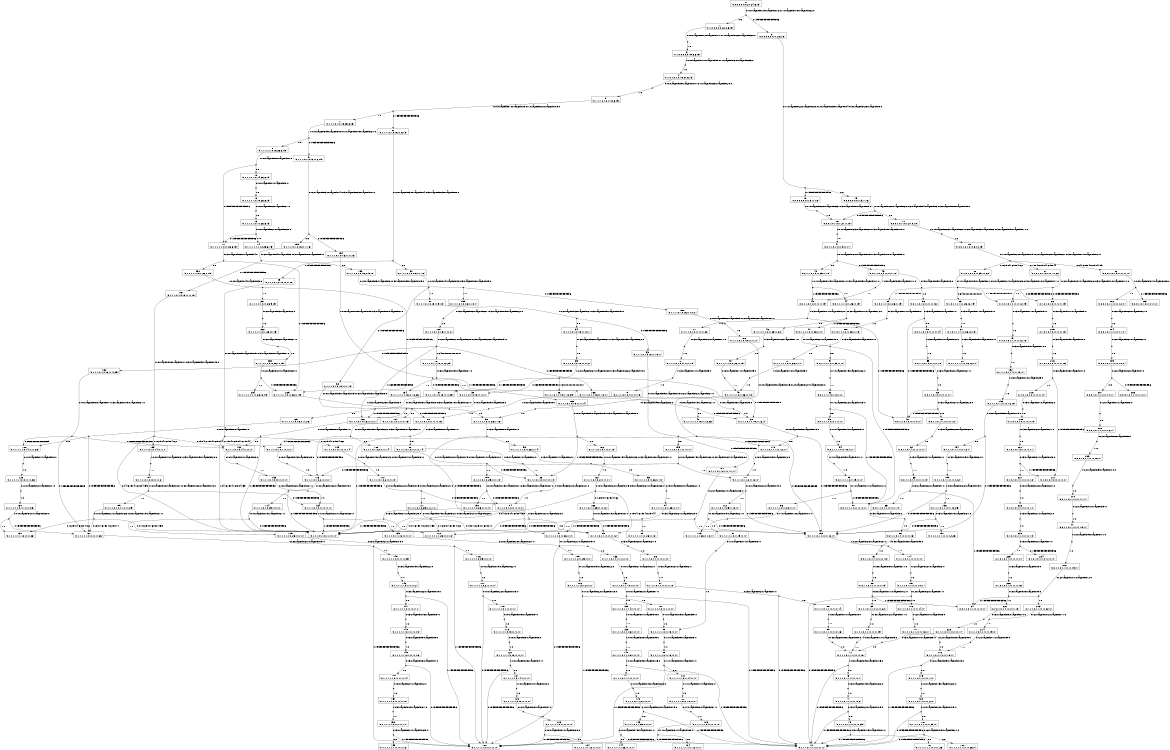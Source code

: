 digraph MDP {
size="8,5"
node [shape=box];
0 -> n0_0 [ arrowhead=none,label="0:r0_WayPoint13_WayPoint12.0r1_WayPoint18_WayPoint22.0" ];
n0_0 [ shape=point,width=0.1,height=0.1,label="" ];
n0_0 -> 1 [ label="0.8" ];
n0_0 -> 2 [ label="0.19999999999999996" ];
1 -> n1_0 [ arrowhead=none,label="0:r0_WayPoint12_WayPoint11.0r1_WayPoint22_WayPoint20.0" ];
n1_0 [ shape=point,width=0.1,height=0.1,label="" ];
n1_0 -> 3 [ label="1.0" ];
2 -> n2_0 [ arrowhead=none,label="0:r1_WayPoint22_WayPoint20.0r2_WayPoint30_WayPoint4.0r3_WayPoint25_WayPoint8.0" ];
n2_0 [ shape=point,width=0.1,height=0.1,label="" ];
n2_0 -> 16 [ label="0.19999999999999996" ];
n2_0 -> 15 [ label="0.8" ];
3 -> n3_0 [ arrowhead=none,label="0:r0_WayPoint11_WayPoint9.0r1_WayPoint20_WayPoint23.0" ];
n3_0 [ shape=point,width=0.1,height=0.1,label="" ];
n3_0 -> 4 [ label="1.0" ];
4 -> n4_0 [ arrowhead=none,label="0:r0_WayPoint9_WayPoint10.0r1_WayPoint23_WayPoint20.0" ];
n4_0 [ shape=point,width=0.1,height=0.1,label="" ];
n4_0 -> 5 [ label="1.0" ];
5 -> n5_0 [ arrowhead=none,label="0:r0_WayPoint10_WayPoint9.0r1_WayPoint20_WayPoint19.0" ];
n5_0 [ shape=point,width=0.1,height=0.1,label="" ];
n5_0 -> 6 [ label="0.19999999999999996" ];
n5_0 -> 7 [ label="0.8" ];
6 -> n6_0 [ arrowhead=none,label="0:r2_WayPoint30_WayPoint4.0r3_WayPoint25_WayPoint8.0" ];
n6_0 [ shape=point,width=0.1,height=0.1,label="" ];
n6_0 -> 29 [ label="0.19999999999999996" ];
n6_0 -> 30 [ label="0.8" ];
7 -> n7_0 [ arrowhead=none,label="0:r0_WayPoint9_WayPoint8.0r1_WayPoint19_WayPoint21.0" ];
n7_0 [ shape=point,width=0.1,height=0.1,label="" ];
n7_0 -> 8 [ label="0.8" ];
n7_0 -> 9 [ label="0.19999999999999996" ];
8 -> n8_0 [ arrowhead=none,label="0:r0_WayPoint8_WayPoint7.0" ];
n8_0 [ shape=point,width=0.1,height=0.1,label="" ];
n8_0 -> 10 [ label="0.8" ];
n8_0 -> 11 [ label="0.19999999999999996" ];
9 -> n9_0 [ arrowhead=none,label="0:r2_WayPoint30_WayPoint4.0r3_WayPoint25_WayPoint8.0" ];
n9_0 [ shape=point,width=0.1,height=0.1,label="" ];
n9_0 -> 154 [ label="0.19999999999999996" ];
n9_0 -> 155 [ label="0.8" ];
10 -> n10_0 [ arrowhead=none,label="0:r0_WayPoint7_WayPoint2.0" ];
n10_0 [ shape=point,width=0.1,height=0.1,label="" ];
n10_0 -> 12 [ label="1.0" ];
11 -> n11_0 [ arrowhead=none,label="0:r2_WayPoint30_WayPoint4.0" ];
n11_0 [ shape=point,width=0.1,height=0.1,label="" ];
n11_0 -> 229 [ label="0.19999999999999996" ];
n11_0 -> 230 [ label="0.8" ];
12 -> n12_0 [ arrowhead=none,label="0:r0_WayPoint2_WayPoint27.0" ];
n12_0 [ shape=point,width=0.1,height=0.1,label="" ];
n12_0 -> 13 [ label="1.0" ];
13 -> n13_0 [ arrowhead=none,label="0:r0_WayPoint27_WayPoint28.0" ];
n13_0 [ shape=point,width=0.1,height=0.1,label="" ];
n13_0 -> 11 [ label="0.19999999999999996" ];
n13_0 -> 14 [ label="0.8" ];
15 -> n15_0 [ arrowhead=none,label="0:r1_WayPoint20_WayPoint23.0r2_WayPoint4_WayPoint3.0r3_WayPoint8_WayPoint9.0" ];
n15_0 [ shape=point,width=0.1,height=0.1,label="" ];
n15_0 -> 17 [ label="0.8" ];
n15_0 -> 18 [ label="0.19999999999999996" ];
16 -> n16_0 [ arrowhead=none,label="0:r1_WayPoint20_WayPoint23.0r3_WayPoint8_WayPoint9.0" ];
n16_0 [ shape=point,width=0.1,height=0.1,label="" ];
n16_0 -> 18 [ label="1.0" ];
17 -> n17_0 [ arrowhead=none,label="0:r1_WayPoint23_WayPoint20.0r2_WayPoint3_WayPoint2.0r3_WayPoint9_WayPoint11.0" ];
n17_0 [ shape=point,width=0.1,height=0.1,label="" ];
n17_0 -> 19 [ label="1.0" ];
18 -> n18_0 [ arrowhead=none,label="0:r1_WayPoint23_WayPoint20.0r3_WayPoint9_WayPoint10.0" ];
n18_0 [ shape=point,width=0.1,height=0.1,label="" ];
n18_0 -> 41 [ label="1.0" ];
19 -> n19_0 [ arrowhead=none,label="0:r1_WayPoint20_WayPoint19.0r2_WayPoint2_WayPoint27.0r3_WayPoint11_WayPoint12.0" ];
n19_0 [ shape=point,width=0.1,height=0.1,label="" ];
n19_0 -> 20 [ label="0.761904761904762" ];
n19_0 -> 21 [ label="0.19047619047619044" ];
n19_0 -> 22 [ label="0.04761904761904759" ];
20 -> n20_0 [ arrowhead=none,label="0:r1_WayPoint19_WayPoint21.0r2_WayPoint27_WayPoint28.0r3_WayPoint12_WayPoint11.0" ];
n20_0 [ shape=point,width=0.1,height=0.1,label="" ];
n20_0 -> 23 [ label="0.6400000000000001" ];
n20_0 -> 24 [ label="0.15999999999999998" ];
n20_0 -> 25 [ label="0.15999999999999998" ];
n20_0 -> 26 [ label="0.03999999999999998" ];
21 -> n21_0 [ arrowhead=none,label="0:r2_WayPoint27_WayPoint28.0r3_WayPoint12_WayPoint11.0" ];
n21_0 [ shape=point,width=0.1,height=0.1,label="" ];
n21_0 -> 24 [ label="0.8" ];
n21_0 -> 26 [ label="0.19999999999999996" ];
22 -> n22_0 [ arrowhead=none,label="0:r2_WayPoint27_WayPoint28.0" ];
n22_0 [ shape=point,width=0.1,height=0.1,label="" ];
n22_0 -> 202 [ label="0.8" ];
n22_0 -> 203 [ label="0.19999999999999996" ];
23 -> n23_0 [ arrowhead=none,label="0:r3_WayPoint11_WayPoint9.0" ];
n23_0 [ shape=point,width=0.1,height=0.1,label="" ];
n23_0 -> 27 [ label="1.0" ];
24 -> n24_0 [ arrowhead=none,label="0:r3_WayPoint11_WayPoint9.0" ];
n24_0 [ shape=point,width=0.1,height=0.1,label="" ];
n24_0 -> 191 [ label="1.0" ];
25 -> n25_0 [ arrowhead=none,label="0:r3_WayPoint11_WayPoint9.0" ];
n25_0 [ shape=point,width=0.1,height=0.1,label="" ];
n25_0 -> 200 [ label="1.0" ];
26 -> n26_0 [ arrowhead=none,label="0:r3_WayPoint11_WayPoint9.0" ];
n26_0 [ shape=point,width=0.1,height=0.1,label="" ];
n26_0 -> 215 [ label="1.0" ];
27 -> n27_0 [ arrowhead=none,label="0:r3_WayPoint9_WayPoint10.0" ];
n27_0 [ shape=point,width=0.1,height=0.1,label="" ];
n27_0 -> 28 [ label="1.0" ];
29 -> n29_0 [ arrowhead=none,label="0:r0_WayPoint9_WayPoint15.0r3_WayPoint8_WayPoint7.0" ];
n29_0 [ shape=point,width=0.1,height=0.1,label="" ];
n29_0 -> 81 [ label="0.04761904761904759" ];
n29_0 -> 108 [ label="0.19047619047619044" ];
n29_0 -> 109 [ label="0.761904761904762" ];
30 -> n30_0 [ arrowhead=none,label="0:r2_WayPoint4_WayPoint3.0r3_WayPoint8_WayPoint9.0" ];
n30_0 [ shape=point,width=0.1,height=0.1,label="" ];
n30_0 -> 32 [ label="0.19999999999999996" ];
n30_0 -> 31 [ label="0.8" ];
31 -> n31_0 [ arrowhead=none,label="0:r2_WayPoint3_WayPoint2.0r3_WayPoint9_WayPoint15.0" ];
n31_0 [ shape=point,width=0.1,height=0.1,label="" ];
n31_0 -> 33 [ label="0.19999999999999996" ];
n31_0 -> 34 [ label="0.8" ];
32 -> n32_0 [ arrowhead=none,label="0:r0_WayPoint9_WayPoint15.0r3_WayPoint9_WayPoint8.0" ];
n32_0 [ shape=point,width=0.1,height=0.1,label="" ];
n32_0 -> 80 [ label="0.19999999999999996" ];
n32_0 -> 187 [ label="0.8" ];
33 -> n33_0 [ arrowhead=none,label="0:r0_WayPoint9_WayPoint15.0r2_WayPoint2_WayPoint27.0" ];
n33_0 [ shape=point,width=0.1,height=0.1,label="" ];
n33_0 -> 198 [ label="0.19999999999999996" ];
n33_0 -> 199 [ label="0.8" ];
34 -> n34_0 [ arrowhead=none,label="0:r2_WayPoint2_WayPoint27.0r3_WayPoint15_WayPoint22.0" ];
n34_0 [ shape=point,width=0.1,height=0.1,label="" ];
n34_0 -> 35 [ label="1.0" ];
35 -> n35_0 [ arrowhead=none,label="0:r2_WayPoint27_WayPoint28.0r3_WayPoint22_WayPoint19.0" ];
n35_0 [ shape=point,width=0.1,height=0.1,label="" ];
n35_0 -> 36 [ label="0.6400000000000001" ];
n35_0 -> 37 [ label="0.15999999999999998" ];
n35_0 -> 38 [ label="0.15999999999999998" ];
n35_0 -> 39 [ label="0.03999999999999998" ];
36 -> n36_0 [ arrowhead=none,label="0:r3_WayPoint19_WayPoint21.0" ];
n36_0 [ shape=point,width=0.1,height=0.1,label="" ];
n36_0 -> 38 [ label="0.19999999999999996" ];
n36_0 -> 40 [ label="0.8" ];
37 -> n37_0 [ arrowhead=none,label="0:r0_WayPoint9_WayPoint8.0r3_WayPoint19_WayPoint21.0" ];
n37_0 [ shape=point,width=0.1,height=0.1,label="" ];
n37_0 -> 125 [ label="0.8" ];
n37_0 -> 126 [ label="0.19999999999999996" ];
38 -> n38_0 [ arrowhead=none,label="0:r0_WayPoint9_WayPoint15.0" ];
n38_0 [ shape=point,width=0.1,height=0.1,label="" ];
n38_0 -> 169 [ label="0.19999999999999996" ];
n38_0 -> 170 [ label="0.8" ];
39 -> n39_0 [ arrowhead=none,label="0:r0_WayPoint9_WayPoint8.0" ];
n39_0 [ shape=point,width=0.1,height=0.1,label="" ];
n39_0 -> 126 [ label="1.0" ];
41 -> n41_0 [ arrowhead=none,label="0:r1_WayPoint20_WayPoint19.0r3_WayPoint10_WayPoint9.0" ];
n41_0 [ shape=point,width=0.1,height=0.1,label="" ];
n41_0 -> 42 [ label="0.8" ];
n41_0 -> 43 [ label="0.19999999999999996" ];
42 -> n42_0 [ arrowhead=none,label="0:r1_WayPoint19_WayPoint21.0r3_WayPoint9_WayPoint11.0" ];
n42_0 [ shape=point,width=0.1,height=0.1,label="" ];
n42_0 -> 44 [ label="0.8" ];
n42_0 -> 45 [ label="0.19999999999999996" ];
43 -> n43_0 [ arrowhead=none,label="0:r3_WayPoint9_WayPoint8.0" ];
n43_0 [ shape=point,width=0.1,height=0.1,label="" ];
n43_0 -> 56 [ label="1.0" ];
43 -> n43_1 [ arrowhead=none,label="1:r3_WayPoint9_WayPoint11.0" ];
n43_1 [ shape=point,width=0.1,height=0.1,label="" ];
n43_1 -> 45 [ label="1.0" ];
44 -> n44_0 [ arrowhead=none,label="0:r3_WayPoint11_WayPoint12.0" ];
n44_0 [ shape=point,width=0.1,height=0.1,label="" ];
n44_0 -> 46 [ label="0.8" ];
n44_0 -> 47 [ label="0.19999999999999996" ];
45 -> n45_0 [ arrowhead=none,label="0:r3_WayPoint11_WayPoint12.0" ];
n45_0 [ shape=point,width=0.1,height=0.1,label="" ];
n45_0 -> 57 [ label="0.19999999999999996" ];
n45_0 -> 77 [ label="0.8" ];
46 -> n46_0 [ arrowhead=none,label="0:r3_WayPoint12_WayPoint11.0" ];
n46_0 [ shape=point,width=0.1,height=0.1,label="" ];
n46_0 -> 48 [ label="1.0" ];
47 -> n47_0 [ arrowhead=none,label="0:r1_WayPoint21_WayPoint19.0" ];
n47_0 [ shape=point,width=0.1,height=0.1,label="" ];
n47_0 -> 90 [ label="0.19999999999999996" ];
n47_0 -> 91 [ label="0.8" ];
48 -> n48_0 [ arrowhead=none,label="0:r3_WayPoint11_WayPoint9.0" ];
n48_0 [ shape=point,width=0.1,height=0.1,label="" ];
n48_0 -> 49 [ label="1.0" ];
49 -> n49_0 [ arrowhead=none,label="0:r3_WayPoint9_WayPoint8.0" ];
n49_0 [ shape=point,width=0.1,height=0.1,label="" ];
n49_0 -> 50 [ label="1.0" ];
50 -> n50_0 [ arrowhead=none,label="0:r3_WayPoint8_WayPoint7.0" ];
n50_0 [ shape=point,width=0.1,height=0.1,label="" ];
n50_0 -> 51 [ label="0.19999999999999996" ];
n50_0 -> 52 [ label="0.8" ];
51 -> n51_0 [ arrowhead=none,label="0:r1_WayPoint21_WayPoint19.0" ];
n51_0 [ shape=point,width=0.1,height=0.1,label="" ];
n51_0 -> 100 [ label="0.19999999999999996" ];
n51_0 -> 105 [ label="0.8" ];
52 -> n52_0 [ arrowhead=none,label="0:r3_WayPoint7_WayPoint2.0" ];
n52_0 [ shape=point,width=0.1,height=0.1,label="" ];
n52_0 -> 53 [ label="1.0" ];
53 -> n53_0 [ arrowhead=none,label="0:r3_WayPoint2_WayPoint27.0" ];
n53_0 [ shape=point,width=0.1,height=0.1,label="" ];
n53_0 -> 54 [ label="1.0" ];
54 -> n54_0 [ arrowhead=none,label="0:r3_WayPoint27_WayPoint28.0" ];
n54_0 [ shape=point,width=0.1,height=0.1,label="" ];
n54_0 -> 51 [ label="0.19999999999999996" ];
n54_0 -> 55 [ label="0.8" ];
56 -> n56_0 [ arrowhead=none,label="0:r3_WayPoint8_WayPoint7.0" ];
n56_0 [ shape=point,width=0.1,height=0.1,label="" ];
n56_0 -> 57 [ label="0.19999999999999996" ];
n56_0 -> 58 [ label="0.8" ];
58 -> n58_0 [ arrowhead=none,label="0:r3_WayPoint7_WayPoint2.0" ];
n58_0 [ shape=point,width=0.1,height=0.1,label="" ];
n58_0 -> 59 [ label="1.0" ];
59 -> n59_0 [ arrowhead=none,label="0:r3_WayPoint2_WayPoint27.0" ];
n59_0 [ shape=point,width=0.1,height=0.1,label="" ];
n59_0 -> 60 [ label="1.0" ];
60 -> n60_0 [ arrowhead=none,label="0:r3_WayPoint27_WayPoint28.0" ];
n60_0 [ shape=point,width=0.1,height=0.1,label="" ];
n60_0 -> 57 [ label="0.19999999999999996" ];
n60_0 -> 61 [ label="0.8" ];
61 -> n61_0 [ arrowhead=none,label="0:r3_WayPoint28_WayPoint27.0" ];
n61_0 [ shape=point,width=0.1,height=0.1,label="" ];
n61_0 -> 62 [ label="1.0" ];
62 -> n62_0 [ arrowhead=none,label="0:r3_WayPoint27_WayPoint2.0" ];
n62_0 [ shape=point,width=0.1,height=0.1,label="" ];
n62_0 -> 63 [ label="1.0" ];
63 -> n63_0 [ arrowhead=none,label="0:r3_WayPoint2_WayPoint7.0" ];
n63_0 [ shape=point,width=0.1,height=0.1,label="" ];
n63_0 -> 64 [ label="0.19999999999999996" ];
n63_0 -> 65 [ label="0.8" ];
65 -> n65_0 [ arrowhead=none,label="0:r3_WayPoint7_WayPoint8.0" ];
n65_0 [ shape=point,width=0.1,height=0.1,label="" ];
n65_0 -> 66 [ label="1.0" ];
66 -> n66_0 [ arrowhead=none,label="0:r3_WayPoint8_WayPoint9.0" ];
n66_0 [ shape=point,width=0.1,height=0.1,label="" ];
n66_0 -> 67 [ label="1.0" ];
67 -> n67_0 [ arrowhead=none,label="0:r3_WayPoint9_WayPoint11.0" ];
n67_0 [ shape=point,width=0.1,height=0.1,label="" ];
n67_0 -> 68 [ label="1.0" ];
68 -> n68_0 [ arrowhead=none,label="0:r3_WayPoint11_WayPoint12.0" ];
n68_0 [ shape=point,width=0.1,height=0.1,label="" ];
n68_0 -> 64 [ label="0.19999999999999996" ];
n68_0 -> 69 [ label="0.8" ];
69 -> n69_0 [ arrowhead=none,label="0:r3_WayPoint12_WayPoint11.0" ];
n69_0 [ shape=point,width=0.1,height=0.1,label="" ];
n69_0 -> 70 [ label="1.0" ];
70 -> n70_0 [ arrowhead=none,label="0:r3_WayPoint11_WayPoint9.0" ];
n70_0 [ shape=point,width=0.1,height=0.1,label="" ];
n70_0 -> 71 [ label="1.0" ];
71 -> n71_0 [ arrowhead=none,label="0:r3_WayPoint9_WayPoint15.0" ];
n71_0 [ shape=point,width=0.1,height=0.1,label="" ];
n71_0 -> 72 [ label="0.19999999999999996" ];
n71_0 -> 73 [ label="0.8" ];
73 -> n73_0 [ arrowhead=none,label="0:r3_WayPoint15_WayPoint22.0" ];
n73_0 [ shape=point,width=0.1,height=0.1,label="" ];
n73_0 -> 74 [ label="1.0" ];
74 -> n74_0 [ arrowhead=none,label="0:r3_WayPoint22_WayPoint19.0" ];
n74_0 [ shape=point,width=0.1,height=0.1,label="" ];
n74_0 -> 72 [ label="0.19999999999999996" ];
n74_0 -> 75 [ label="0.8" ];
75 -> n75_0 [ arrowhead=none,label="0:r3_WayPoint19_WayPoint21.0" ];
n75_0 [ shape=point,width=0.1,height=0.1,label="" ];
n75_0 -> 72 [ label="0.19999999999999996" ];
n75_0 -> 76 [ label="0.8" ];
77 -> n77_0 [ arrowhead=none,label="0:r3_WayPoint12_WayPoint11.0" ];
n77_0 [ shape=point,width=0.1,height=0.1,label="" ];
n77_0 -> 78 [ label="1.0" ];
78 -> n78_0 [ arrowhead=none,label="0:r3_WayPoint11_WayPoint9.0" ];
n78_0 [ shape=point,width=0.1,height=0.1,label="" ];
n78_0 -> 79 [ label="1.0" ];
79 -> n79_0 [ arrowhead=none,label="0:r3_WayPoint9_WayPoint8.0" ];
n79_0 [ shape=point,width=0.1,height=0.1,label="" ];
n79_0 -> 80 [ label="1.0" ];
80 -> n80_0 [ arrowhead=none,label="0:r3_WayPoint8_WayPoint7.0" ];
n80_0 [ shape=point,width=0.1,height=0.1,label="" ];
n80_0 -> 81 [ label="0.19999999999999996" ];
n80_0 -> 82 [ label="0.8" ];
82 -> n82_0 [ arrowhead=none,label="0:r3_WayPoint7_WayPoint2.0" ];
n82_0 [ shape=point,width=0.1,height=0.1,label="" ];
n82_0 -> 83 [ label="1.0" ];
83 -> n83_0 [ arrowhead=none,label="0:r3_WayPoint2_WayPoint27.0" ];
n83_0 [ shape=point,width=0.1,height=0.1,label="" ];
n83_0 -> 84 [ label="1.0" ];
84 -> n84_0 [ arrowhead=none,label="0:r3_WayPoint27_WayPoint28.0" ];
n84_0 [ shape=point,width=0.1,height=0.1,label="" ];
n84_0 -> 81 [ label="0.19999999999999996" ];
n84_0 -> 85 [ label="0.8" ];
85 -> n85_0 [ arrowhead=none,label="0:r3_WayPoint28_WayPoint27.0" ];
n85_0 [ shape=point,width=0.1,height=0.1,label="" ];
n85_0 -> 86 [ label="1.0" ];
86 -> n86_0 [ arrowhead=none,label="0:r3_WayPoint27_WayPoint2.0" ];
n86_0 [ shape=point,width=0.1,height=0.1,label="" ];
n86_0 -> 87 [ label="1.0" ];
87 -> n87_0 [ arrowhead=none,label="0:r3_WayPoint2_WayPoint7.0" ];
n87_0 [ shape=point,width=0.1,height=0.1,label="" ];
n87_0 -> 72 [ label="0.19999999999999996" ];
n87_0 -> 88 [ label="0.8" ];
88 -> n88_0 [ arrowhead=none,label="0:r3_WayPoint7_WayPoint8.0" ];
n88_0 [ shape=point,width=0.1,height=0.1,label="" ];
n88_0 -> 89 [ label="1.0" ];
89 -> n89_0 [ arrowhead=none,label="0:r3_WayPoint8_WayPoint9.0" ];
n89_0 [ shape=point,width=0.1,height=0.1,label="" ];
n89_0 -> 71 [ label="1.0" ];
91 -> n91_0 [ arrowhead=none,label="0:r1_WayPoint19_WayPoint22.0" ];
n91_0 [ shape=point,width=0.1,height=0.1,label="" ];
n91_0 -> 92 [ label="1.0" ];
92 -> n92_0 [ arrowhead=none,label="0:r1_WayPoint22_WayPoint15.0" ];
n92_0 [ shape=point,width=0.1,height=0.1,label="" ];
n92_0 -> 90 [ label="0.19999999999999996" ];
n92_0 -> 93 [ label="0.8" ];
93 -> n93_0 [ arrowhead=none,label="0:r1_WayPoint15_WayPoint9.0" ];
n93_0 [ shape=point,width=0.1,height=0.1,label="" ];
n93_0 -> 94 [ label="1.0" ];
94 -> n94_0 [ arrowhead=none,label="0:r1_WayPoint9_WayPoint11.0" ];
n94_0 [ shape=point,width=0.1,height=0.1,label="" ];
n94_0 -> 95 [ label="1.0" ];
95 -> n95_0 [ arrowhead=none,label="0:r1_WayPoint11_WayPoint12.0" ];
n95_0 [ shape=point,width=0.1,height=0.1,label="" ];
n95_0 -> 96 [ label="0.8" ];
n95_0 -> 90 [ label="0.19999999999999996" ];
96 -> n96_0 [ arrowhead=none,label="0:r1_WayPoint12_WayPoint11.0" ];
n96_0 [ shape=point,width=0.1,height=0.1,label="" ];
n96_0 -> 97 [ label="1.0" ];
97 -> n97_0 [ arrowhead=none,label="0:r1_WayPoint11_WayPoint9.0" ];
n97_0 [ shape=point,width=0.1,height=0.1,label="" ];
n97_0 -> 98 [ label="1.0" ];
98 -> n98_0 [ arrowhead=none,label="0:r1_WayPoint9_WayPoint8.0" ];
n98_0 [ shape=point,width=0.1,height=0.1,label="" ];
n98_0 -> 99 [ label="1.0" ];
99 -> n99_0 [ arrowhead=none,label="0:r1_WayPoint8_WayPoint7.0" ];
n99_0 [ shape=point,width=0.1,height=0.1,label="" ];
n99_0 -> 100 [ label="0.19999999999999996" ];
n99_0 -> 101 [ label="0.8" ];
101 -> n101_0 [ arrowhead=none,label="0:r1_WayPoint7_WayPoint2.0" ];
n101_0 [ shape=point,width=0.1,height=0.1,label="" ];
n101_0 -> 102 [ label="1.0" ];
102 -> n102_0 [ arrowhead=none,label="0:r1_WayPoint2_WayPoint27.0" ];
n102_0 [ shape=point,width=0.1,height=0.1,label="" ];
n102_0 -> 103 [ label="1.0" ];
103 -> n103_0 [ arrowhead=none,label="0:r1_WayPoint27_WayPoint28.0" ];
n103_0 [ shape=point,width=0.1,height=0.1,label="" ];
n103_0 -> 100 [ label="0.19999999999999996" ];
n103_0 -> 104 [ label="0.8" ];
105 -> n105_0 [ arrowhead=none,label="0:r1_WayPoint19_WayPoint22.0" ];
n105_0 [ shape=point,width=0.1,height=0.1,label="" ];
n105_0 -> 106 [ label="1.0" ];
106 -> n106_0 [ arrowhead=none,label="0:r1_WayPoint22_WayPoint15.0" ];
n106_0 [ shape=point,width=0.1,height=0.1,label="" ];
n106_0 -> 100 [ label="0.19999999999999996" ];
n106_0 -> 107 [ label="0.8" ];
107 -> n107_0 [ arrowhead=none,label="0:r1_WayPoint15_WayPoint9.0" ];
n107_0 [ shape=point,width=0.1,height=0.1,label="" ];
n107_0 -> 98 [ label="1.0" ];
108 -> n108_0 [ arrowhead=none,label="0:r0_WayPoint15_WayPoint22.0" ];
n108_0 [ shape=point,width=0.1,height=0.1,label="" ];
n108_0 -> 113 [ label="1.0" ];
109 -> n109_0 [ arrowhead=none,label="0:r0_WayPoint15_WayPoint22.0r3_WayPoint7_WayPoint2.0" ];
n109_0 [ shape=point,width=0.1,height=0.1,label="" ];
n109_0 -> 110 [ label="1.0" ];
110 -> n110_0 [ arrowhead=none,label="0:r0_WayPoint22_WayPoint19.0r3_WayPoint2_WayPoint27.0" ];
n110_0 [ shape=point,width=0.1,height=0.1,label="" ];
n110_0 -> 84 [ label="0.19999999999999996" ];
n110_0 -> 111 [ label="0.8" ];
111 -> n111_0 [ arrowhead=none,label="0:r0_WayPoint19_WayPoint21.0r3_WayPoint27_WayPoint28.0" ];
n111_0 [ shape=point,width=0.1,height=0.1,label="" ];
n111_0 -> 112 [ label="0.761904761904762" ];
n111_0 -> 81 [ label="0.04761904761904759" ];
n111_0 -> 85 [ label="0.19047619047619044" ];
113 -> n113_0 [ arrowhead=none,label="0:r0_WayPoint22_WayPoint19.0" ];
n113_0 [ shape=point,width=0.1,height=0.1,label="" ];
n113_0 -> 81 [ label="0.19999999999999996" ];
n113_0 -> 114 [ label="0.8" ];
114 -> n114_0 [ arrowhead=none,label="0:r0_WayPoint19_WayPoint21.0" ];
n114_0 [ shape=point,width=0.1,height=0.1,label="" ];
n114_0 -> 81 [ label="0.19999999999999996" ];
n114_0 -> 115 [ label="0.8" ];
115 -> n115_0 [ arrowhead=none,label="0:r0_WayPoint21_WayPoint19.0" ];
n115_0 [ shape=point,width=0.1,height=0.1,label="" ];
n115_0 -> 100 [ label="0.19999999999999996" ];
n115_0 -> 116 [ label="0.8" ];
116 -> n116_0 [ arrowhead=none,label="0:r0_WayPoint19_WayPoint22.0" ];
n116_0 [ shape=point,width=0.1,height=0.1,label="" ];
n116_0 -> 117 [ label="1.0" ];
117 -> n117_0 [ arrowhead=none,label="0:r0_WayPoint22_WayPoint15.0" ];
n117_0 [ shape=point,width=0.1,height=0.1,label="" ];
n117_0 -> 100 [ label="0.19999999999999996" ];
n117_0 -> 118 [ label="0.8" ];
118 -> n118_0 [ arrowhead=none,label="0:r0_WayPoint15_WayPoint9.0" ];
n118_0 [ shape=point,width=0.1,height=0.1,label="" ];
n118_0 -> 119 [ label="1.0" ];
119 -> n119_0 [ arrowhead=none,label="0:r0_WayPoint9_WayPoint8.0" ];
n119_0 [ shape=point,width=0.1,height=0.1,label="" ];
n119_0 -> 120 [ label="1.0" ];
120 -> n120_0 [ arrowhead=none,label="0:r0_WayPoint8_WayPoint7.0" ];
n120_0 [ shape=point,width=0.1,height=0.1,label="" ];
n120_0 -> 100 [ label="0.19999999999999996" ];
n120_0 -> 121 [ label="0.8" ];
121 -> n121_0 [ arrowhead=none,label="0:r0_WayPoint7_WayPoint2.0" ];
n121_0 [ shape=point,width=0.1,height=0.1,label="" ];
n121_0 -> 122 [ label="1.0" ];
122 -> n122_0 [ arrowhead=none,label="0:r0_WayPoint2_WayPoint27.0" ];
n122_0 [ shape=point,width=0.1,height=0.1,label="" ];
n122_0 -> 123 [ label="1.0" ];
123 -> n123_0 [ arrowhead=none,label="0:r0_WayPoint27_WayPoint28.0" ];
n123_0 [ shape=point,width=0.1,height=0.1,label="" ];
n123_0 -> 100 [ label="0.19999999999999996" ];
n123_0 -> 124 [ label="0.8" ];
125 -> n125_0 [ arrowhead=none,label="0:r0_WayPoint8_WayPoint7.0" ];
n125_0 [ shape=point,width=0.1,height=0.1,label="" ];
n125_0 -> 128 [ label="0.8" ];
n125_0 -> 127 [ label="0.19999999999999996" ];
126 -> n126_0 [ arrowhead=none,label="0:r0_WayPoint8_WayPoint7.0" ];
n126_0 [ shape=point,width=0.1,height=0.1,label="" ];
n126_0 -> 81 [ label="0.19999999999999996" ];
n126_0 -> 132 [ label="0.8" ];
127 -> n127_0 [ arrowhead=none,label="0:r3_WayPoint21_WayPoint19.0" ];
n127_0 [ shape=point,width=0.1,height=0.1,label="" ];
n127_0 -> 145 [ label="0.8" ];
n127_0 -> 100 [ label="0.19999999999999996" ];
128 -> n128_0 [ arrowhead=none,label="0:r0_WayPoint7_WayPoint2.0" ];
n128_0 [ shape=point,width=0.1,height=0.1,label="" ];
n128_0 -> 129 [ label="1.0" ];
129 -> n129_0 [ arrowhead=none,label="0:r0_WayPoint2_WayPoint27.0" ];
n129_0 [ shape=point,width=0.1,height=0.1,label="" ];
n129_0 -> 130 [ label="1.0" ];
130 -> n130_0 [ arrowhead=none,label="0:r0_WayPoint27_WayPoint28.0" ];
n130_0 [ shape=point,width=0.1,height=0.1,label="" ];
n130_0 -> 131 [ label="0.8" ];
n130_0 -> 127 [ label="0.19999999999999996" ];
132 -> n132_0 [ arrowhead=none,label="0:r0_WayPoint7_WayPoint2.0" ];
n132_0 [ shape=point,width=0.1,height=0.1,label="" ];
n132_0 -> 133 [ label="1.0" ];
133 -> n133_0 [ arrowhead=none,label="0:r0_WayPoint2_WayPoint27.0" ];
n133_0 [ shape=point,width=0.1,height=0.1,label="" ];
n133_0 -> 134 [ label="1.0" ];
134 -> n134_0 [ arrowhead=none,label="0:r0_WayPoint27_WayPoint28.0" ];
n134_0 [ shape=point,width=0.1,height=0.1,label="" ];
n134_0 -> 81 [ label="0.19999999999999996" ];
n134_0 -> 135 [ label="0.8" ];
135 -> n135_0 [ arrowhead=none,label="0:r0_WayPoint28_WayPoint27.0" ];
n135_0 [ shape=point,width=0.1,height=0.1,label="" ];
n135_0 -> 136 [ label="1.0" ];
136 -> n136_0 [ arrowhead=none,label="0:r0_WayPoint27_WayPoint2.0" ];
n136_0 [ shape=point,width=0.1,height=0.1,label="" ];
n136_0 -> 137 [ label="1.0" ];
137 -> n137_0 [ arrowhead=none,label="0:r0_WayPoint2_WayPoint7.0" ];
n137_0 [ shape=point,width=0.1,height=0.1,label="" ];
n137_0 -> 72 [ label="0.19999999999999996" ];
n137_0 -> 138 [ label="0.8" ];
138 -> n138_0 [ arrowhead=none,label="0:r0_WayPoint7_WayPoint8.0" ];
n138_0 [ shape=point,width=0.1,height=0.1,label="" ];
n138_0 -> 139 [ label="1.0" ];
139 -> n139_0 [ arrowhead=none,label="0:r0_WayPoint8_WayPoint9.0" ];
n139_0 [ shape=point,width=0.1,height=0.1,label="" ];
n139_0 -> 140 [ label="1.0" ];
140 -> n140_0 [ arrowhead=none,label="0:r0_WayPoint9_WayPoint15.0" ];
n140_0 [ shape=point,width=0.1,height=0.1,label="" ];
n140_0 -> 72 [ label="0.19999999999999996" ];
n140_0 -> 141 [ label="0.8" ];
141 -> n141_0 [ arrowhead=none,label="0:r0_WayPoint15_WayPoint22.0" ];
n141_0 [ shape=point,width=0.1,height=0.1,label="" ];
n141_0 -> 142 [ label="1.0" ];
142 -> n142_0 [ arrowhead=none,label="0:r0_WayPoint22_WayPoint19.0" ];
n142_0 [ shape=point,width=0.1,height=0.1,label="" ];
n142_0 -> 72 [ label="0.19999999999999996" ];
n142_0 -> 143 [ label="0.8" ];
143 -> n143_0 [ arrowhead=none,label="0:r0_WayPoint19_WayPoint21.0" ];
n143_0 [ shape=point,width=0.1,height=0.1,label="" ];
n143_0 -> 144 [ label="0.8" ];
n143_0 -> 72 [ label="0.19999999999999996" ];
145 -> n145_0 [ arrowhead=none,label="0:r3_WayPoint19_WayPoint22.0" ];
n145_0 [ shape=point,width=0.1,height=0.1,label="" ];
n145_0 -> 146 [ label="1.0" ];
146 -> n146_0 [ arrowhead=none,label="0:r3_WayPoint22_WayPoint15.0" ];
n146_0 [ shape=point,width=0.1,height=0.1,label="" ];
n146_0 -> 147 [ label="0.8" ];
n146_0 -> 100 [ label="0.19999999999999996" ];
147 -> n147_0 [ arrowhead=none,label="0:r3_WayPoint15_WayPoint9.0" ];
n147_0 [ shape=point,width=0.1,height=0.1,label="" ];
n147_0 -> 148 [ label="1.0" ];
148 -> n148_0 [ arrowhead=none,label="0:r3_WayPoint9_WayPoint8.0" ];
n148_0 [ shape=point,width=0.1,height=0.1,label="" ];
n148_0 -> 149 [ label="1.0" ];
149 -> n149_0 [ arrowhead=none,label="0:r3_WayPoint8_WayPoint7.0" ];
n149_0 [ shape=point,width=0.1,height=0.1,label="" ];
n149_0 -> 100 [ label="0.19999999999999996" ];
n149_0 -> 150 [ label="0.8" ];
150 -> n150_0 [ arrowhead=none,label="0:r3_WayPoint7_WayPoint2.0" ];
n150_0 [ shape=point,width=0.1,height=0.1,label="" ];
n150_0 -> 151 [ label="1.0" ];
151 -> n151_0 [ arrowhead=none,label="0:r3_WayPoint2_WayPoint27.0" ];
n151_0 [ shape=point,width=0.1,height=0.1,label="" ];
n151_0 -> 152 [ label="1.0" ];
152 -> n152_0 [ arrowhead=none,label="0:r3_WayPoint27_WayPoint28.0" ];
n152_0 [ shape=point,width=0.1,height=0.1,label="" ];
n152_0 -> 100 [ label="0.19999999999999996" ];
n152_0 -> 153 [ label="0.8" ];
154 -> n154_0 [ arrowhead=none,label="0:r0_WayPoint8_WayPoint9.0r3_WayPoint8_WayPoint7.0" ];
n154_0 [ shape=point,width=0.1,height=0.1,label="" ];
n154_0 -> 165 [ label="0.8" ];
n154_0 -> 39 [ label="0.19999999999999996" ];
155 -> n155_0 [ arrowhead=none,label="0:r2_WayPoint4_WayPoint3.0r3_WayPoint8_WayPoint9.0" ];
n155_0 [ shape=point,width=0.1,height=0.1,label="" ];
n155_0 -> 156 [ label="0.8" ];
n155_0 -> 157 [ label="0.19999999999999996" ];
156 -> n156_0 [ arrowhead=none,label="0:r2_WayPoint3_WayPoint2.0r3_WayPoint9_WayPoint15.0" ];
n156_0 [ shape=point,width=0.1,height=0.1,label="" ];
n156_0 -> 158 [ label="0.19999999999999996" ];
n156_0 -> 159 [ label="0.8" ];
157 -> n157_0 [ arrowhead=none,label="0:r0_WayPoint8_WayPoint7.0r3_WayPoint9_WayPoint15.0" ];
n157_0 [ shape=point,width=0.1,height=0.1,label="" ];
n157_0 -> 81 [ label="0.04761904761904759" ];
n157_0 -> 132 [ label="0.19047619047619044" ];
n157_0 -> 183 [ label="0.761904761904762" ];
158 -> n158_0 [ arrowhead=none,label="0:r0_WayPoint8_WayPoint9.0r2_WayPoint2_WayPoint27.0" ];
n158_0 [ shape=point,width=0.1,height=0.1,label="" ];
n158_0 -> 186 [ label="1.0" ];
159 -> n159_0 [ arrowhead=none,label="0:r2_WayPoint2_WayPoint27.0r3_WayPoint15_WayPoint22.0" ];
n159_0 [ shape=point,width=0.1,height=0.1,label="" ];
n159_0 -> 160 [ label="1.0" ];
160 -> n160_0 [ arrowhead=none,label="0:r2_WayPoint27_WayPoint28.0r3_WayPoint22_WayPoint19.0" ];
n160_0 [ shape=point,width=0.1,height=0.1,label="" ];
n160_0 -> 161 [ label="0.6400000000000001" ];
n160_0 -> 162 [ label="0.15999999999999998" ];
n160_0 -> 163 [ label="0.15999999999999998" ];
n160_0 -> 126 [ label="0.03999999999999998" ];
161 -> n161_0 [ arrowhead=none,label="0:r3_WayPoint19_WayPoint21.0" ];
n161_0 [ shape=point,width=0.1,height=0.1,label="" ];
n161_0 -> 163 [ label="0.19999999999999996" ];
n161_0 -> 164 [ label="0.8" ];
162 -> n162_0 [ arrowhead=none,label="0:r0_WayPoint8_WayPoint7.0r3_WayPoint19_WayPoint21.0" ];
n162_0 [ shape=point,width=0.1,height=0.1,label="" ];
n162_0 -> 128 [ label="0.6666666666666669" ];
n162_0 -> 132 [ label="0.16666666666666666" ];
n162_0 -> 127 [ label="0.16666666666666666" ];
163 -> n163_0 [ arrowhead=none,label="0:r0_WayPoint8_WayPoint9.0" ];
n163_0 [ shape=point,width=0.1,height=0.1,label="" ];
n163_0 -> 38 [ label="1.0" ];
165 -> n165_0 [ arrowhead=none,label="0:r0_WayPoint9_WayPoint15.0r3_WayPoint7_WayPoint2.0" ];
n165_0 [ shape=point,width=0.1,height=0.1,label="" ];
n165_0 -> 83 [ label="0.19999999999999996" ];
n165_0 -> 166 [ label="0.8" ];
166 -> n166_0 [ arrowhead=none,label="0:r0_WayPoint15_WayPoint22.0r3_WayPoint2_WayPoint27.0" ];
n166_0 [ shape=point,width=0.1,height=0.1,label="" ];
n166_0 -> 167 [ label="1.0" ];
167 -> n167_0 [ arrowhead=none,label="0:r0_WayPoint22_WayPoint19.0r3_WayPoint27_WayPoint28.0" ];
n167_0 [ shape=point,width=0.1,height=0.1,label="" ];
n167_0 -> 81 [ label="0.04761904761904759" ];
n167_0 -> 85 [ label="0.19047619047619044" ];
n167_0 -> 168 [ label="0.761904761904762" ];
168 -> n168_0 [ arrowhead=none,label="0:r0_WayPoint19_WayPoint21.0" ];
n168_0 [ shape=point,width=0.1,height=0.1,label="" ];
n168_0 -> 112 [ label="0.8" ];
n168_0 -> 85 [ label="0.19999999999999996" ];
169 -> n169_0 [ arrowhead=none,label="0:r2_WayPoint28_WayPoint27.0" ];
n169_0 [ shape=point,width=0.1,height=0.1,label="" ];
n169_0 -> 174 [ label="1.0" ];
170 -> n170_0 [ arrowhead=none,label="0:r0_WayPoint15_WayPoint22.0" ];
n170_0 [ shape=point,width=0.1,height=0.1,label="" ];
n170_0 -> 171 [ label="1.0" ];
171 -> n171_0 [ arrowhead=none,label="0:r0_WayPoint22_WayPoint19.0" ];
n171_0 [ shape=point,width=0.1,height=0.1,label="" ];
n171_0 -> 169 [ label="0.19999999999999996" ];
n171_0 -> 172 [ label="0.8" ];
172 -> n172_0 [ arrowhead=none,label="0:r0_WayPoint19_WayPoint21.0" ];
n172_0 [ shape=point,width=0.1,height=0.1,label="" ];
n172_0 -> 169 [ label="0.19999999999999996" ];
n172_0 -> 173 [ label="0.8" ];
174 -> n174_0 [ arrowhead=none,label="0:r2_WayPoint27_WayPoint2.0" ];
n174_0 [ shape=point,width=0.1,height=0.1,label="" ];
n174_0 -> 175 [ label="1.0" ];
175 -> n175_0 [ arrowhead=none,label="0:r2_WayPoint2_WayPoint7.0" ];
n175_0 [ shape=point,width=0.1,height=0.1,label="" ];
n175_0 -> 176 [ label="0.8" ];
n175_0 -> 72 [ label="0.19999999999999996" ];
176 -> n176_0 [ arrowhead=none,label="0:r2_WayPoint7_WayPoint8.0" ];
n176_0 [ shape=point,width=0.1,height=0.1,label="" ];
n176_0 -> 177 [ label="1.0" ];
177 -> n177_0 [ arrowhead=none,label="0:r2_WayPoint8_WayPoint9.0" ];
n177_0 [ shape=point,width=0.1,height=0.1,label="" ];
n177_0 -> 178 [ label="1.0" ];
178 -> n178_0 [ arrowhead=none,label="0:r2_WayPoint9_WayPoint15.0" ];
n178_0 [ shape=point,width=0.1,height=0.1,label="" ];
n178_0 -> 179 [ label="0.8" ];
n178_0 -> 72 [ label="0.19999999999999996" ];
179 -> n179_0 [ arrowhead=none,label="0:r2_WayPoint15_WayPoint22.0" ];
n179_0 [ shape=point,width=0.1,height=0.1,label="" ];
n179_0 -> 180 [ label="1.0" ];
180 -> n180_0 [ arrowhead=none,label="0:r2_WayPoint22_WayPoint19.0" ];
n180_0 [ shape=point,width=0.1,height=0.1,label="" ];
n180_0 -> 181 [ label="0.8" ];
n180_0 -> 72 [ label="0.19999999999999996" ];
181 -> n181_0 [ arrowhead=none,label="0:r2_WayPoint19_WayPoint21.0" ];
n181_0 [ shape=point,width=0.1,height=0.1,label="" ];
n181_0 -> 182 [ label="0.8" ];
n181_0 -> 72 [ label="0.19999999999999996" ];
183 -> n183_0 [ arrowhead=none,label="0:r0_WayPoint7_WayPoint2.0r3_WayPoint15_WayPoint22.0" ];
n183_0 [ shape=point,width=0.1,height=0.1,label="" ];
n183_0 -> 184 [ label="1.0" ];
184 -> n184_0 [ arrowhead=none,label="0:r0_WayPoint2_WayPoint27.0r3_WayPoint22_WayPoint19.0" ];
n184_0 [ shape=point,width=0.1,height=0.1,label="" ];
n184_0 -> 134 [ label="0.19999999999999996" ];
n184_0 -> 185 [ label="0.8" ];
185 -> n185_0 [ arrowhead=none,label="0:r0_WayPoint27_WayPoint28.0r3_WayPoint19_WayPoint21.0" ];
n185_0 [ shape=point,width=0.1,height=0.1,label="" ];
n185_0 -> 81 [ label="0.04761904761904759" ];
n185_0 -> 131 [ label="0.761904761904762" ];
n185_0 -> 127 [ label="0.19047619047619044" ];
186 -> n186_0 [ arrowhead=none,label="0:r0_WayPoint9_WayPoint15.0r2_WayPoint27_WayPoint28.0" ];
n186_0 [ shape=point,width=0.1,height=0.1,label="" ];
n186_0 -> 169 [ label="0.16666666666666666" ];
n186_0 -> 170 [ label="0.6666666666666669" ];
n186_0 -> 108 [ label="0.16666666666666666" ];
187 -> n187_0 [ arrowhead=none,label="0:r0_WayPoint15_WayPoint22.0r3_WayPoint8_WayPoint7.0" ];
n187_0 [ shape=point,width=0.1,height=0.1,label="" ];
n187_0 -> 113 [ label="0.19999999999999996" ];
n187_0 -> 188 [ label="0.8" ];
188 -> n188_0 [ arrowhead=none,label="0:r0_WayPoint22_WayPoint19.0r3_WayPoint7_WayPoint2.0" ];
n188_0 [ shape=point,width=0.1,height=0.1,label="" ];
n188_0 -> 83 [ label="0.19999999999999996" ];
n188_0 -> 189 [ label="0.8" ];
189 -> n189_0 [ arrowhead=none,label="0:r0_WayPoint19_WayPoint21.0r3_WayPoint2_WayPoint27.0" ];
n189_0 [ shape=point,width=0.1,height=0.1,label="" ];
n189_0 -> 84 [ label="0.19999999999999996" ];
n189_0 -> 190 [ label="0.8" ];
190 -> n190_0 [ arrowhead=none,label="0:r3_WayPoint27_WayPoint28.0" ];
n190_0 [ shape=point,width=0.1,height=0.1,label="" ];
n190_0 -> 112 [ label="0.8" ];
n190_0 -> 115 [ label="0.19999999999999996" ];
191 -> n191_0 [ arrowhead=none,label="0:r3_WayPoint9_WayPoint10.0" ];
n191_0 [ shape=point,width=0.1,height=0.1,label="" ];
n191_0 -> 192 [ label="1.0" ];
192 -> n192_0 [ arrowhead=none,label="0:r3_WayPoint10_WayPoint9.0" ];
n192_0 [ shape=point,width=0.1,height=0.1,label="" ];
n192_0 -> 193 [ label="1.0" ];
193 -> n193_0 [ arrowhead=none,label="0:r3_WayPoint9_WayPoint15.0" ];
n193_0 [ shape=point,width=0.1,height=0.1,label="" ];
n193_0 -> 194 [ label="0.8" ];
n193_0 -> 169 [ label="0.19999999999999996" ];
194 -> n194_0 [ arrowhead=none,label="0:r3_WayPoint15_WayPoint22.0" ];
n194_0 [ shape=point,width=0.1,height=0.1,label="" ];
n194_0 -> 195 [ label="1.0" ];
195 -> n195_0 [ arrowhead=none,label="0:r3_WayPoint22_WayPoint19.0" ];
n195_0 [ shape=point,width=0.1,height=0.1,label="" ];
n195_0 -> 196 [ label="0.8" ];
n195_0 -> 169 [ label="0.19999999999999996" ];
196 -> n196_0 [ arrowhead=none,label="0:r3_WayPoint19_WayPoint21.0" ];
n196_0 [ shape=point,width=0.1,height=0.1,label="" ];
n196_0 -> 197 [ label="0.8" ];
n196_0 -> 169 [ label="0.19999999999999996" ];
198 -> n198_0 [ arrowhead=none,label="0:r2_WayPoint27_WayPoint28.0" ];
n198_0 [ shape=point,width=0.1,height=0.1,label="" ];
n198_0 -> 81 [ label="0.19999999999999996" ];
n198_0 -> 169 [ label="0.8" ];
199 -> n199_0 [ arrowhead=none,label="0:r0_WayPoint15_WayPoint22.0r2_WayPoint27_WayPoint28.0" ];
n199_0 [ shape=point,width=0.1,height=0.1,label="" ];
n199_0 -> 113 [ label="0.19999999999999996" ];
n199_0 -> 171 [ label="0.8" ];
200 -> n200_0 [ arrowhead=none,label="0:r3_WayPoint9_WayPoint10.0" ];
n200_0 [ shape=point,width=0.1,height=0.1,label="" ];
n200_0 -> 201 [ label="1.0" ];
201 -> n201_0 [ arrowhead=none,label="0:r3_WayPoint10_WayPoint9.0" ];
n201_0 [ shape=point,width=0.1,height=0.1,label="" ];
n201_0 -> 49 [ label="1.0" ];
202 -> n202_0 [ arrowhead=none,label="0:r2_WayPoint28_WayPoint27.0" ];
n202_0 [ shape=point,width=0.1,height=0.1,label="" ];
n202_0 -> 204 [ label="1.0" ];
204 -> n204_0 [ arrowhead=none,label="0:r2_WayPoint27_WayPoint2.0" ];
n204_0 [ shape=point,width=0.1,height=0.1,label="" ];
n204_0 -> 205 [ label="1.0" ];
205 -> n205_0 [ arrowhead=none,label="0:r2_WayPoint2_WayPoint7.0" ];
n205_0 [ shape=point,width=0.1,height=0.1,label="" ];
n205_0 -> 206 [ label="0.19999999999999996" ];
n205_0 -> 207 [ label="0.8" ];
207 -> n207_0 [ arrowhead=none,label="0:r2_WayPoint7_WayPoint8.0" ];
n207_0 [ shape=point,width=0.1,height=0.1,label="" ];
n207_0 -> 208 [ label="1.0" ];
208 -> n208_0 [ arrowhead=none,label="0:r2_WayPoint8_WayPoint9.0" ];
n208_0 [ shape=point,width=0.1,height=0.1,label="" ];
n208_0 -> 209 [ label="1.0" ];
209 -> n209_0 [ arrowhead=none,label="0:r2_WayPoint9_WayPoint10.0" ];
n209_0 [ shape=point,width=0.1,height=0.1,label="" ];
n209_0 -> 210 [ label="1.0" ];
210 -> n210_0 [ arrowhead=none,label="0:r2_WayPoint10_WayPoint9.0" ];
n210_0 [ shape=point,width=0.1,height=0.1,label="" ];
n210_0 -> 211 [ label="1.0" ];
211 -> n211_0 [ arrowhead=none,label="0:r2_WayPoint9_WayPoint11.0" ];
n211_0 [ shape=point,width=0.1,height=0.1,label="" ];
n211_0 -> 212 [ label="1.0" ];
212 -> n212_0 [ arrowhead=none,label="0:r2_WayPoint11_WayPoint12.0" ];
n212_0 [ shape=point,width=0.1,height=0.1,label="" ];
n212_0 -> 64 [ label="0.19999999999999996" ];
n212_0 -> 213 [ label="0.8" ];
213 -> n213_0 [ arrowhead=none,label="0:r2_WayPoint12_WayPoint11.0" ];
n213_0 [ shape=point,width=0.1,height=0.1,label="" ];
n213_0 -> 214 [ label="1.0" ];
214 -> n214_0 [ arrowhead=none,label="0:r2_WayPoint11_WayPoint9.0" ];
n214_0 [ shape=point,width=0.1,height=0.1,label="" ];
n214_0 -> 178 [ label="1.0" ];
215 -> n215_0 [ arrowhead=none,label="0:r3_WayPoint9_WayPoint8.0" ];
n215_0 [ shape=point,width=0.1,height=0.1,label="" ];
n215_0 -> 216 [ label="1.0" ];
216 -> n216_0 [ arrowhead=none,label="0:r3_WayPoint8_WayPoint7.0" ];
n216_0 [ shape=point,width=0.1,height=0.1,label="" ];
n216_0 -> 217 [ label="0.19999999999999996" ];
n216_0 -> 218 [ label="0.8" ];
218 -> n218_0 [ arrowhead=none,label="0:r3_WayPoint7_WayPoint2.0" ];
n218_0 [ shape=point,width=0.1,height=0.1,label="" ];
n218_0 -> 219 [ label="1.0" ];
219 -> n219_0 [ arrowhead=none,label="0:r3_WayPoint2_WayPoint27.0" ];
n219_0 [ shape=point,width=0.1,height=0.1,label="" ];
n219_0 -> 220 [ label="1.0" ];
220 -> n220_0 [ arrowhead=none,label="0:r3_WayPoint27_WayPoint28.0" ];
n220_0 [ shape=point,width=0.1,height=0.1,label="" ];
n220_0 -> 217 [ label="0.19999999999999996" ];
n220_0 -> 221 [ label="0.8" ];
221 -> n221_0 [ arrowhead=none,label="0:r3_WayPoint28_WayPoint27.0" ];
n221_0 [ shape=point,width=0.1,height=0.1,label="" ];
n221_0 -> 222 [ label="1.0" ];
222 -> n222_0 [ arrowhead=none,label="0:r3_WayPoint27_WayPoint2.0" ];
n222_0 [ shape=point,width=0.1,height=0.1,label="" ];
n222_0 -> 223 [ label="1.0" ];
223 -> n223_0 [ arrowhead=none,label="0:r3_WayPoint2_WayPoint7.0" ];
n223_0 [ shape=point,width=0.1,height=0.1,label="" ];
n223_0 -> 224 [ label="0.19999999999999996" ];
n223_0 -> 225 [ label="0.8" ];
225 -> n225_0 [ arrowhead=none,label="0:r3_WayPoint7_WayPoint8.0" ];
n225_0 [ shape=point,width=0.1,height=0.1,label="" ];
n225_0 -> 226 [ label="1.0" ];
226 -> n226_0 [ arrowhead=none,label="0:r3_WayPoint8_WayPoint9.0" ];
n226_0 [ shape=point,width=0.1,height=0.1,label="" ];
n226_0 -> 227 [ label="1.0" ];
227 -> n227_0 [ arrowhead=none,label="0:r3_WayPoint9_WayPoint10.0" ];
n227_0 [ shape=point,width=0.1,height=0.1,label="" ];
n227_0 -> 228 [ label="1.0" ];
228 -> n228_0 [ arrowhead=none,label="0:r3_WayPoint10_WayPoint9.0" ];
n228_0 [ shape=point,width=0.1,height=0.1,label="" ];
n228_0 -> 71 [ label="1.0" ];
229 -> n229_0 [ arrowhead=none,label="0:r3_WayPoint25_WayPoint8.0" ];
n229_0 [ shape=point,width=0.1,height=0.1,label="" ];
n229_0 -> 50 [ label="1.0" ];
230 -> n230_0 [ arrowhead=none,label="0:r2_WayPoint4_WayPoint3.0" ];
n230_0 [ shape=point,width=0.1,height=0.1,label="" ];
n230_0 -> 229 [ label="0.19999999999999996" ];
n230_0 -> 231 [ label="0.8" ];
231 -> n231_0 [ arrowhead=none,label="0:r2_WayPoint3_WayPoint2.0" ];
n231_0 [ shape=point,width=0.1,height=0.1,label="" ];
n231_0 -> 232 [ label="1.0" ];
232 -> n232_0 [ arrowhead=none,label="0:r2_WayPoint2_WayPoint27.0" ];
n232_0 [ shape=point,width=0.1,height=0.1,label="" ];
n232_0 -> 233 [ label="1.0" ];
233 -> n233_0 [ arrowhead=none,label="0:r2_WayPoint27_WayPoint28.0" ];
n233_0 [ shape=point,width=0.1,height=0.1,label="" ];
n233_0 -> 229 [ label="0.19999999999999996" ];
n233_0 -> 234 [ label="0.8" ];
0 [label="0\n(0,0,0,0,0,0,0,21,24,6,15)"]
1 [label="1\n(0,1,0,0,0,0,0,22,2,6,15)"]
2 [label="2\n(0,0,0,0,0,0,0,-1,2,6,15)"]
3 [label="3\n(0,1,0,0,0,0,0,19,3,6,15)"]
4 [label="4\n(0,1,0,1,0,1,0,18,27,6,15)"]
5 [label="5\n(0,1,1,1,0,1,0,17,3,6,15)"]
6 [label="6\n(0,1,1,1,0,1,0,18,-1,6,15)"]
7 [label="7\n(0,1,1,1,0,1,0,18,25,6,15)"]
8 [label="8\n(0,1,1,1,1,1,0,16,26,6,15)"]
9 [label="9\n(0,1,1,1,0,1,0,16,-1,6,15)"]
10 [label="10\n(0,1,1,1,1,1,0,14,26,6,15)"]
11 [label="11\n(0,1,1,1,1,1,0,-1,26,6,15)"]
12 [label="12\n(0,1,1,1,1,1,0,10,26,6,15)"]
13 [label="13\n(0,1,1,1,1,1,0,11,26,6,15)"]
14 [label="14\n(0,1,1,1,1,1,1,12,26,6,15)"]
15 [label="15\n(0,0,0,0,0,0,0,-1,3,7,16)"]
16 [label="16\n(0,0,0,0,0,0,0,-1,3,-1,16)"]
17 [label="17\n(0,0,0,1,0,1,0,-1,27,9,18)"]
18 [label="18\n(0,0,0,1,0,1,0,-1,27,-1,18)"]
19 [label="19\n(0,0,0,1,0,1,0,-1,3,10,19)"]
20 [label="20\n(0,1,0,1,0,1,0,-1,25,11,22)"]
21 [label="21\n(0,1,0,1,0,1,0,-1,-1,11,22)"]
22 [label="22\n(0,0,0,1,0,1,0,-1,-1,11,-1)"]
23 [label="23\n(0,1,0,1,1,1,1,-1,26,12,19)"]
24 [label="24\n(0,1,0,1,0,1,1,-1,-1,12,19)"]
25 [label="25\n(0,1,0,1,1,1,0,-1,26,-1,19)"]
26 [label="26\n(0,1,0,1,0,1,0,-1,-1,-1,19)"]
27 [label="27\n(0,1,0,1,1,1,1,-1,26,12,18)"]
28 [label="28\n(0,1,1,1,1,1,1,-1,26,12,17)"]
29 [label="29\n(0,1,1,1,0,1,0,18,-1,-1,16)"]
30 [label="30\n(0,1,1,1,0,1,0,18,-1,7,16)"]
31 [label="31\n(0,1,1,1,0,1,0,18,-1,9,18)"]
32 [label="32\n(0,1,1,1,0,1,0,18,-1,-1,18)"]
33 [label="33\n(0,1,1,1,0,1,0,18,-1,10,-1)"]
34 [label="34\n(0,1,1,1,0,1,0,18,-1,10,1)"]
35 [label="35\n(0,1,1,1,0,1,0,18,-1,11,2)"]
36 [label="36\n(0,1,1,1,0,1,1,18,-1,12,25)"]
37 [label="37\n(0,1,1,1,0,1,0,18,-1,-1,25)"]
38 [label="38\n(0,1,1,1,0,1,1,18,-1,12,-1)"]
39 [label="39\n(0,1,1,1,0,1,0,18,-1,-1,-1)"]
40 [label="40\n(0,1,1,1,1,1,1,18,-1,12,26)"]
41 [label="41\n(0,0,1,1,0,1,0,-1,3,-1,17)"]
42 [label="42\n(0,0,1,1,0,1,0,-1,25,-1,18)"]
43 [label="43\n(0,0,1,1,0,1,0,-1,-1,-1,18)"]
44 [label="44\n(0,0,1,1,1,1,0,-1,26,-1,19)"]
45 [label="45\n(0,0,1,1,0,1,0,-1,-1,-1,19)"]
46 [label="46\n(0,1,1,1,1,1,0,-1,26,-1,22)"]
47 [label="47\n(0,0,1,1,1,1,0,-1,26,-1,-1)"]
48 [label="48\n(0,1,1,1,1,1,0,-1,26,-1,19)"]
49 [label="49\n(0,1,1,1,1,1,0,-1,26,-1,18)"]
50 [label="50\n(0,1,1,1,1,1,0,-1,26,-1,16)"]
51 [label="51\n(0,1,1,1,1,1,0,-1,26,-1,-1)"]
52 [label="52\n(0,1,1,1,1,1,0,-1,26,-1,14)"]
53 [label="53\n(0,1,1,1,1,1,0,-1,26,-1,10)"]
54 [label="54\n(0,1,1,1,1,1,0,-1,26,-1,11)"]
55 [label="55\n(0,1,1,1,1,1,1,-1,26,-1,12)"]
56 [label="56\n(0,0,1,1,0,1,0,-1,-1,-1,16)"]
57 [label="57\n(0,0,1,1,0,1,0,-1,-1,-1,-1)"]
58 [label="58\n(0,0,1,1,0,1,0,-1,-1,-1,14)"]
59 [label="59\n(0,0,1,1,0,1,0,-1,-1,-1,10)"]
60 [label="60\n(0,0,1,1,0,1,0,-1,-1,-1,11)"]
61 [label="61\n(0,0,1,1,0,1,1,-1,-1,-1,12)"]
62 [label="62\n(0,0,1,1,0,1,1,-1,-1,-1,11)"]
63 [label="63\n(0,0,1,1,0,1,1,-1,-1,-1,10)"]
64 [label="64\n(0,0,1,1,0,1,1,-1,-1,-1,-1)"]
65 [label="65\n(0,0,1,1,0,1,1,-1,-1,-1,14)"]
66 [label="66\n(0,0,1,1,0,1,1,-1,-1,-1,16)"]
67 [label="67\n(0,0,1,1,0,1,1,-1,-1,-1,18)"]
68 [label="68\n(0,0,1,1,0,1,1,-1,-1,-1,19)"]
69 [label="69\n(0,1,1,1,0,1,1,-1,-1,-1,22)"]
70 [label="70\n(0,1,1,1,0,1,1,-1,-1,-1,19)"]
71 [label="71\n(0,1,1,1,0,1,1,-1,-1,-1,18)"]
72 [label="72\n(0,1,1,1,0,1,1,-1,-1,-1,-1)"]
73 [label="73\n(0,1,1,1,0,1,1,-1,-1,-1,1)"]
74 [label="74\n(0,1,1,1,0,1,1,-1,-1,-1,2)"]
75 [label="75\n(0,1,1,1,0,1,1,-1,-1,-1,25)"]
76 [label="76\n(0,1,1,1,1,1,1,-1,-1,-1,26)"]
77 [label="77\n(0,1,1,1,0,1,0,-1,-1,-1,22)"]
78 [label="78\n(0,1,1,1,0,1,0,-1,-1,-1,19)"]
79 [label="79\n(0,1,1,1,0,1,0,-1,-1,-1,18)"]
80 [label="80\n(0,1,1,1,0,1,0,-1,-1,-1,16)"]
81 [label="81\n(0,1,1,1,0,1,0,-1,-1,-1,-1)"]
82 [label="82\n(0,1,1,1,0,1,0,-1,-1,-1,14)"]
83 [label="83\n(0,1,1,1,0,1,0,-1,-1,-1,10)"]
84 [label="84\n(0,1,1,1,0,1,0,-1,-1,-1,11)"]
85 [label="85\n(0,1,1,1,0,1,1,-1,-1,-1,12)"]
86 [label="86\n(0,1,1,1,0,1,1,-1,-1,-1,11)"]
87 [label="87\n(0,1,1,1,0,1,1,-1,-1,-1,10)"]
88 [label="88\n(0,1,1,1,0,1,1,-1,-1,-1,14)"]
89 [label="89\n(0,1,1,1,0,1,1,-1,-1,-1,16)"]
90 [label="90\n(0,0,1,1,1,1,0,-1,-1,-1,-1)"]
91 [label="91\n(0,0,1,1,1,1,0,-1,25,-1,-1)"]
92 [label="92\n(0,0,1,1,1,1,0,-1,2,-1,-1)"]
93 [label="93\n(0,0,1,1,1,1,0,-1,1,-1,-1)"]
94 [label="94\n(0,0,1,1,1,1,0,-1,18,-1,-1)"]
95 [label="95\n(0,0,1,1,1,1,0,-1,19,-1,-1)"]
96 [label="96\n(0,1,1,1,1,1,0,-1,22,-1,-1)"]
97 [label="97\n(0,1,1,1,1,1,0,-1,19,-1,-1)"]
98 [label="98\n(0,1,1,1,1,1,0,-1,18,-1,-1)"]
99 [label="99\n(0,1,1,1,1,1,0,-1,16,-1,-1)"]
100 [label="100\n(0,1,1,1,1,1,0,-1,-1,-1,-1)"]
101 [label="101\n(0,1,1,1,1,1,0,-1,14,-1,-1)"]
102 [label="102\n(0,1,1,1,1,1,0,-1,10,-1,-1)"]
103 [label="103\n(0,1,1,1,1,1,0,-1,11,-1,-1)"]
104 [label="104\n(0,1,1,1,1,1,1,-1,12,-1,-1)"]
105 [label="105\n(0,1,1,1,1,1,0,-1,25,-1,-1)"]
106 [label="106\n(0,1,1,1,1,1,0,-1,2,-1,-1)"]
107 [label="107\n(0,1,1,1,1,1,0,-1,1,-1,-1)"]
108 [label="108\n(0,1,1,1,0,1,0,1,-1,-1,-1)"]
109 [label="109\n(0,1,1,1,0,1,0,1,-1,-1,14)"]
110 [label="110\n(0,1,1,1,0,1,0,2,-1,-1,10)"]
111 [label="111\n(0,1,1,1,0,1,0,25,-1,-1,11)"]
112 [label="112\n(0,1,1,1,1,1,1,26,-1,-1,12)"]
113 [label="113\n(0,1,1,1,0,1,0,2,-1,-1,-1)"]
114 [label="114\n(0,1,1,1,0,1,0,25,-1,-1,-1)"]
115 [label="115\n(0,1,1,1,1,1,0,26,-1,-1,-1)"]
116 [label="116\n(0,1,1,1,1,1,0,25,-1,-1,-1)"]
117 [label="117\n(0,1,1,1,1,1,0,2,-1,-1,-1)"]
118 [label="118\n(0,1,1,1,1,1,0,1,-1,-1,-1)"]
119 [label="119\n(0,1,1,1,1,1,0,18,-1,-1,-1)"]
120 [label="120\n(0,1,1,1,1,1,0,16,-1,-1,-1)"]
121 [label="121\n(0,1,1,1,1,1,0,14,-1,-1,-1)"]
122 [label="122\n(0,1,1,1,1,1,0,10,-1,-1,-1)"]
123 [label="123\n(0,1,1,1,1,1,0,11,-1,-1,-1)"]
124 [label="124\n(0,1,1,1,1,1,1,12,-1,-1,-1)"]
125 [label="125\n(0,1,1,1,1,1,0,16,-1,-1,26)"]
126 [label="126\n(0,1,1,1,0,1,0,16,-1,-1,-1)"]
127 [label="127\n(0,1,1,1,1,1,0,-1,-1,-1,26)"]
128 [label="128\n(0,1,1,1,1,1,0,14,-1,-1,26)"]
129 [label="129\n(0,1,1,1,1,1,0,10,-1,-1,26)"]
130 [label="130\n(0,1,1,1,1,1,0,11,-1,-1,26)"]
131 [label="131\n(0,1,1,1,1,1,1,12,-1,-1,26)"]
132 [label="132\n(0,1,1,1,0,1,0,14,-1,-1,-1)"]
133 [label="133\n(0,1,1,1,0,1,0,10,-1,-1,-1)"]
134 [label="134\n(0,1,1,1,0,1,0,11,-1,-1,-1)"]
135 [label="135\n(0,1,1,1,0,1,1,12,-1,-1,-1)"]
136 [label="136\n(0,1,1,1,0,1,1,11,-1,-1,-1)"]
137 [label="137\n(0,1,1,1,0,1,1,10,-1,-1,-1)"]
138 [label="138\n(0,1,1,1,0,1,1,14,-1,-1,-1)"]
139 [label="139\n(0,1,1,1,0,1,1,16,-1,-1,-1)"]
140 [label="140\n(0,1,1,1,0,1,1,18,-1,-1,-1)"]
141 [label="141\n(0,1,1,1,0,1,1,1,-1,-1,-1)"]
142 [label="142\n(0,1,1,1,0,1,1,2,-1,-1,-1)"]
143 [label="143\n(0,1,1,1,0,1,1,25,-1,-1,-1)"]
144 [label="144\n(0,1,1,1,1,1,1,26,-1,-1,-1)"]
145 [label="145\n(0,1,1,1,1,1,0,-1,-1,-1,25)"]
146 [label="146\n(0,1,1,1,1,1,0,-1,-1,-1,2)"]
147 [label="147\n(0,1,1,1,1,1,0,-1,-1,-1,1)"]
148 [label="148\n(0,1,1,1,1,1,0,-1,-1,-1,18)"]
149 [label="149\n(0,1,1,1,1,1,0,-1,-1,-1,16)"]
150 [label="150\n(0,1,1,1,1,1,0,-1,-1,-1,14)"]
151 [label="151\n(0,1,1,1,1,1,0,-1,-1,-1,10)"]
152 [label="152\n(0,1,1,1,1,1,0,-1,-1,-1,11)"]
153 [label="153\n(0,1,1,1,1,1,1,-1,-1,-1,12)"]
154 [label="154\n(0,1,1,1,0,1,0,16,-1,-1,16)"]
155 [label="155\n(0,1,1,1,0,1,0,16,-1,7,16)"]
156 [label="156\n(0,1,1,1,0,1,0,16,-1,9,18)"]
157 [label="157\n(0,1,1,1,0,1,0,16,-1,-1,18)"]
158 [label="158\n(0,1,1,1,0,1,0,16,-1,10,-1)"]
159 [label="159\n(0,1,1,1,0,1,0,16,-1,10,1)"]
160 [label="160\n(0,1,1,1,0,1,0,16,-1,11,2)"]
161 [label="161\n(0,1,1,1,0,1,1,16,-1,12,25)"]
162 [label="162\n(0,1,1,1,0,1,0,16,-1,-1,25)"]
163 [label="163\n(0,1,1,1,0,1,1,16,-1,12,-1)"]
164 [label="164\n(0,1,1,1,1,1,1,16,-1,12,26)"]
165 [label="165\n(0,1,1,1,0,1,0,18,-1,-1,14)"]
166 [label="166\n(0,1,1,1,0,1,0,1,-1,-1,10)"]
167 [label="167\n(0,1,1,1,0,1,0,2,-1,-1,11)"]
168 [label="168\n(0,1,1,1,0,1,1,25,-1,-1,12)"]
169 [label="169\n(0,1,1,1,0,1,1,-1,-1,12,-1)"]
170 [label="170\n(0,1,1,1,0,1,1,1,-1,12,-1)"]
171 [label="171\n(0,1,1,1,0,1,1,2,-1,12,-1)"]
172 [label="172\n(0,1,1,1,0,1,1,25,-1,12,-1)"]
173 [label="173\n(0,1,1,1,1,1,1,26,-1,12,-1)"]
174 [label="174\n(0,1,1,1,0,1,1,-1,-1,11,-1)"]
175 [label="175\n(0,1,1,1,0,1,1,-1,-1,10,-1)"]
176 [label="176\n(0,1,1,1,0,1,1,-1,-1,14,-1)"]
177 [label="177\n(0,1,1,1,0,1,1,-1,-1,16,-1)"]
178 [label="178\n(0,1,1,1,0,1,1,-1,-1,18,-1)"]
179 [label="179\n(0,1,1,1,0,1,1,-1,-1,1,-1)"]
180 [label="180\n(0,1,1,1,0,1,1,-1,-1,2,-1)"]
181 [label="181\n(0,1,1,1,0,1,1,-1,-1,25,-1)"]
182 [label="182\n(0,1,1,1,1,1,1,-1,-1,26,-1)"]
183 [label="183\n(0,1,1,1,0,1,0,14,-1,-1,1)"]
184 [label="184\n(0,1,1,1,0,1,0,10,-1,-1,2)"]
185 [label="185\n(0,1,1,1,0,1,0,11,-1,-1,25)"]
186 [label="186\n(0,1,1,1,0,1,0,18,-1,11,-1)"]
187 [label="187\n(0,1,1,1,0,1,0,1,-1,-1,16)"]
188 [label="188\n(0,1,1,1,0,1,0,2,-1,-1,14)"]
189 [label="189\n(0,1,1,1,0,1,0,25,-1,-1,10)"]
190 [label="190\n(0,1,1,1,1,1,0,26,-1,-1,11)"]
191 [label="191\n(0,1,0,1,0,1,1,-1,-1,12,18)"]
192 [label="192\n(0,1,1,1,0,1,1,-1,-1,12,17)"]
193 [label="193\n(0,1,1,1,0,1,1,-1,-1,12,18)"]
194 [label="194\n(0,1,1,1,0,1,1,-1,-1,12,1)"]
195 [label="195\n(0,1,1,1,0,1,1,-1,-1,12,2)"]
196 [label="196\n(0,1,1,1,0,1,1,-1,-1,12,25)"]
197 [label="197\n(0,1,1,1,1,1,1,-1,-1,12,26)"]
198 [label="198\n(0,1,1,1,0,1,0,-1,-1,11,-1)"]
199 [label="199\n(0,1,1,1,0,1,0,1,-1,11,-1)"]
200 [label="200\n(0,1,0,1,1,1,0,-1,26,-1,18)"]
201 [label="201\n(0,1,1,1,1,1,0,-1,26,-1,17)"]
202 [label="202\n(0,0,0,1,0,1,1,-1,-1,12,-1)"]
203 [label="203\n(0,0,0,1,0,1,0,-1,-1,-1,-1)"]
204 [label="204\n(0,0,0,1,0,1,1,-1,-1,11,-1)"]
205 [label="205\n(0,0,0,1,0,1,1,-1,-1,10,-1)"]
206 [label="206\n(0,0,0,1,0,1,1,-1,-1,-1,-1)"]
207 [label="207\n(0,0,0,1,0,1,1,-1,-1,14,-1)"]
208 [label="208\n(0,0,0,1,0,1,1,-1,-1,16,-1)"]
209 [label="209\n(0,0,0,1,0,1,1,-1,-1,18,-1)"]
210 [label="210\n(0,0,1,1,0,1,1,-1,-1,17,-1)"]
211 [label="211\n(0,0,1,1,0,1,1,-1,-1,18,-1)"]
212 [label="212\n(0,0,1,1,0,1,1,-1,-1,19,-1)"]
213 [label="213\n(0,1,1,1,0,1,1,-1,-1,22,-1)"]
214 [label="214\n(0,1,1,1,0,1,1,-1,-1,19,-1)"]
215 [label="215\n(0,1,0,1,0,1,0,-1,-1,-1,18)"]
216 [label="216\n(0,1,0,1,0,1,0,-1,-1,-1,16)"]
217 [label="217\n(0,1,0,1,0,1,0,-1,-1,-1,-1)"]
218 [label="218\n(0,1,0,1,0,1,0,-1,-1,-1,14)"]
219 [label="219\n(0,1,0,1,0,1,0,-1,-1,-1,10)"]
220 [label="220\n(0,1,0,1,0,1,0,-1,-1,-1,11)"]
221 [label="221\n(0,1,0,1,0,1,1,-1,-1,-1,12)"]
222 [label="222\n(0,1,0,1,0,1,1,-1,-1,-1,11)"]
223 [label="223\n(0,1,0,1,0,1,1,-1,-1,-1,10)"]
224 [label="224\n(0,1,0,1,0,1,1,-1,-1,-1,-1)"]
225 [label="225\n(0,1,0,1,0,1,1,-1,-1,-1,14)"]
226 [label="226\n(0,1,0,1,0,1,1,-1,-1,-1,16)"]
227 [label="227\n(0,1,0,1,0,1,1,-1,-1,-1,18)"]
228 [label="228\n(0,1,1,1,0,1,1,-1,-1,-1,17)"]
229 [label="229\n(0,1,1,1,1,1,0,-1,26,-1,15)"]
230 [label="230\n(0,1,1,1,1,1,0,-1,26,7,15)"]
231 [label="231\n(0,1,1,1,1,1,0,-1,26,9,15)"]
232 [label="232\n(0,1,1,1,1,1,0,-1,26,10,15)"]
233 [label="233\n(0,1,1,1,1,1,0,-1,26,11,15)"]
234 [label="234\n(0,1,1,1,1,1,1,-1,26,12,15)"]
}
